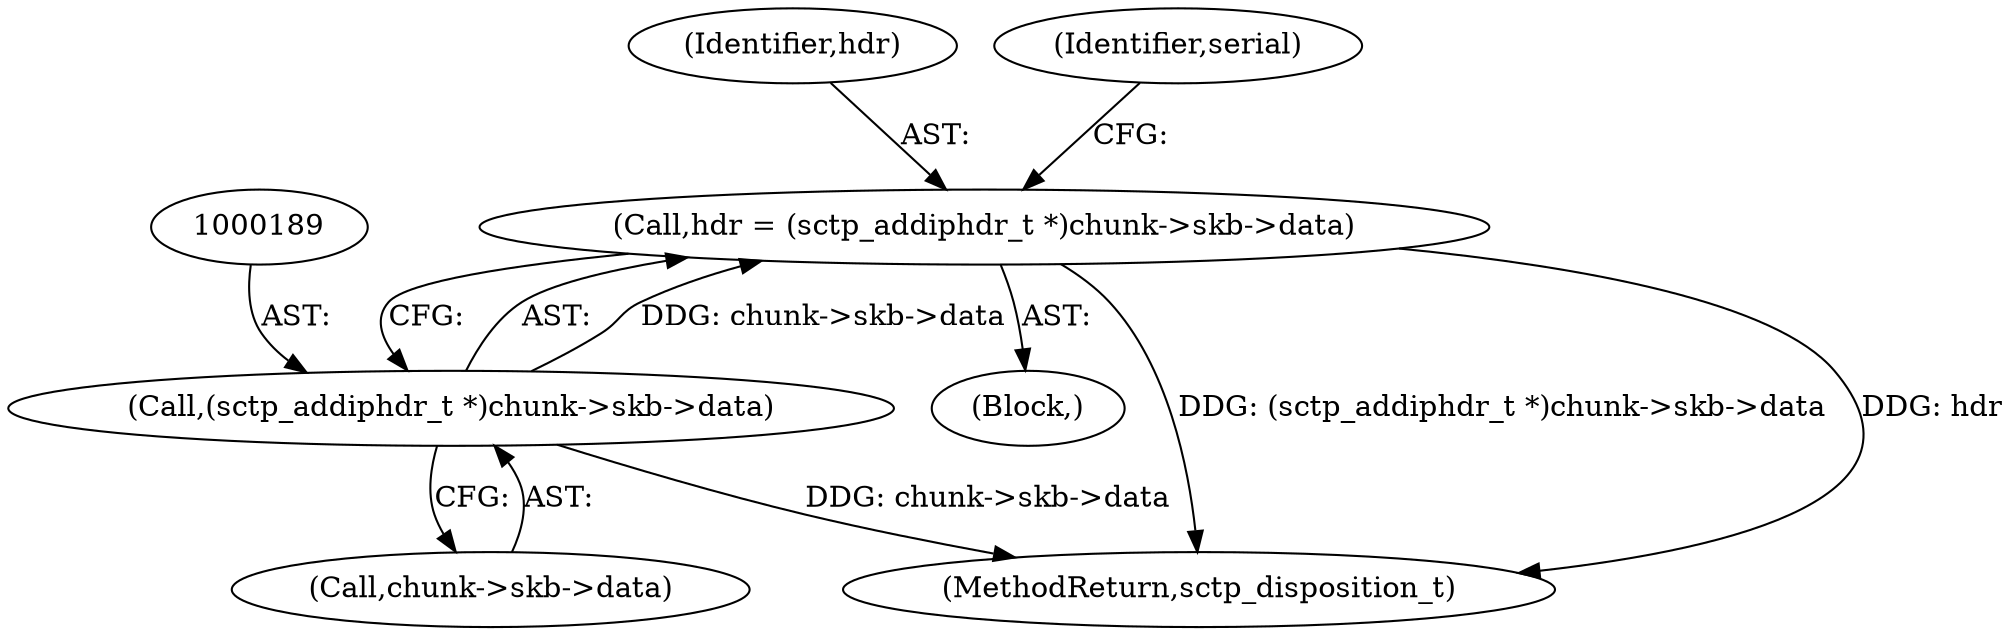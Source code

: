 digraph "0_linux_9de7922bc709eee2f609cd01d98aaedc4cf5ea74_1@pointer" {
"1000186" [label="(Call,hdr = (sctp_addiphdr_t *)chunk->skb->data)"];
"1000188" [label="(Call,(sctp_addiphdr_t *)chunk->skb->data)"];
"1000186" [label="(Call,hdr = (sctp_addiphdr_t *)chunk->skb->data)"];
"1000190" [label="(Call,chunk->skb->data)"];
"1000188" [label="(Call,(sctp_addiphdr_t *)chunk->skb->data)"];
"1000187" [label="(Identifier,hdr)"];
"1000117" [label="(Block,)"];
"1000196" [label="(Identifier,serial)"];
"1000358" [label="(MethodReturn,sctp_disposition_t)"];
"1000186" -> "1000117"  [label="AST: "];
"1000186" -> "1000188"  [label="CFG: "];
"1000187" -> "1000186"  [label="AST: "];
"1000188" -> "1000186"  [label="AST: "];
"1000196" -> "1000186"  [label="CFG: "];
"1000186" -> "1000358"  [label="DDG: (sctp_addiphdr_t *)chunk->skb->data"];
"1000186" -> "1000358"  [label="DDG: hdr"];
"1000188" -> "1000186"  [label="DDG: chunk->skb->data"];
"1000188" -> "1000190"  [label="CFG: "];
"1000189" -> "1000188"  [label="AST: "];
"1000190" -> "1000188"  [label="AST: "];
"1000188" -> "1000358"  [label="DDG: chunk->skb->data"];
}
